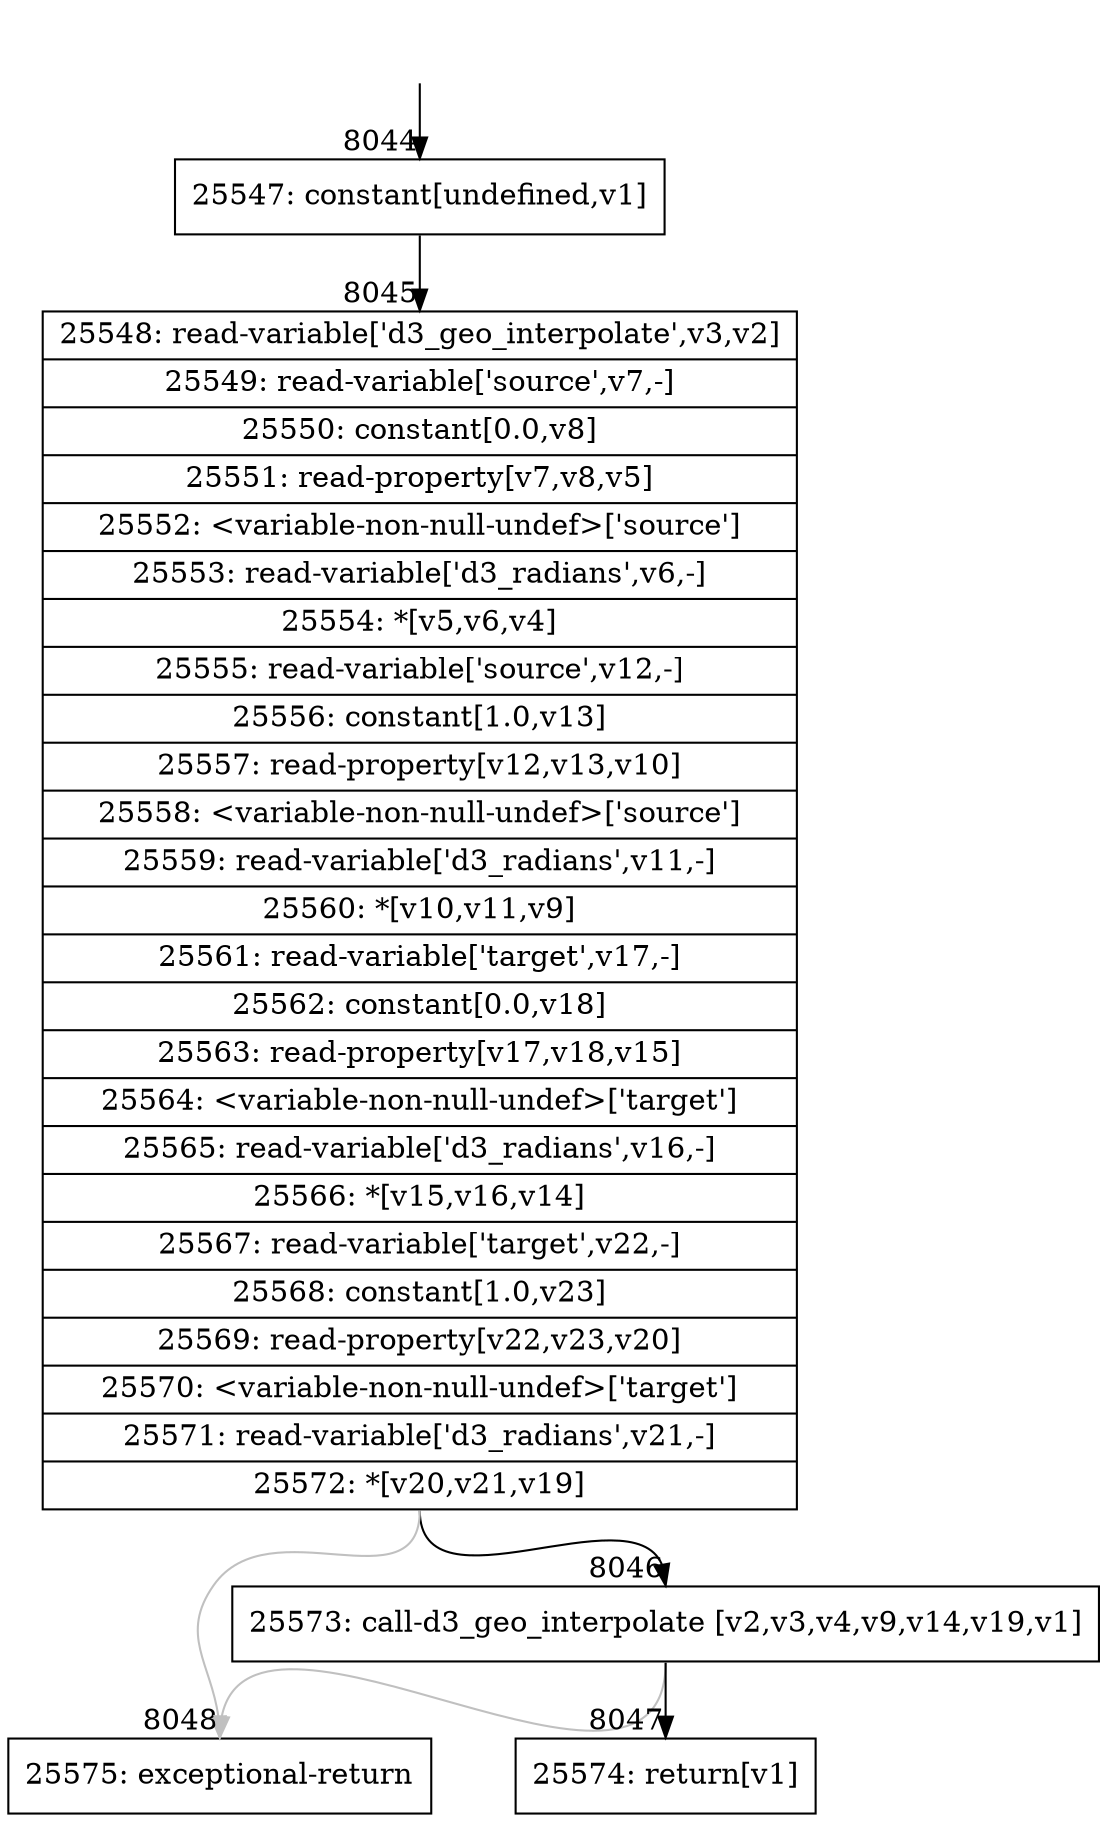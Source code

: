 digraph {
rankdir="TD"
BB_entry761[shape=none,label=""];
BB_entry761 -> BB8044 [tailport=s, headport=n, headlabel="    8044"]
BB8044 [shape=record label="{25547: constant[undefined,v1]}" ] 
BB8044 -> BB8045 [tailport=s, headport=n, headlabel="      8045"]
BB8045 [shape=record label="{25548: read-variable['d3_geo_interpolate',v3,v2]|25549: read-variable['source',v7,-]|25550: constant[0.0,v8]|25551: read-property[v7,v8,v5]|25552: \<variable-non-null-undef\>['source']|25553: read-variable['d3_radians',v6,-]|25554: *[v5,v6,v4]|25555: read-variable['source',v12,-]|25556: constant[1.0,v13]|25557: read-property[v12,v13,v10]|25558: \<variable-non-null-undef\>['source']|25559: read-variable['d3_radians',v11,-]|25560: *[v10,v11,v9]|25561: read-variable['target',v17,-]|25562: constant[0.0,v18]|25563: read-property[v17,v18,v15]|25564: \<variable-non-null-undef\>['target']|25565: read-variable['d3_radians',v16,-]|25566: *[v15,v16,v14]|25567: read-variable['target',v22,-]|25568: constant[1.0,v23]|25569: read-property[v22,v23,v20]|25570: \<variable-non-null-undef\>['target']|25571: read-variable['d3_radians',v21,-]|25572: *[v20,v21,v19]}" ] 
BB8045 -> BB8046 [tailport=s, headport=n, headlabel="      8046"]
BB8045 -> BB8048 [tailport=s, headport=n, color=gray, headlabel="      8048"]
BB8046 [shape=record label="{25573: call-d3_geo_interpolate [v2,v3,v4,v9,v14,v19,v1]}" ] 
BB8046 -> BB8047 [tailport=s, headport=n, headlabel="      8047"]
BB8046 -> BB8048 [tailport=s, headport=n, color=gray]
BB8047 [shape=record label="{25574: return[v1]}" ] 
BB8048 [shape=record label="{25575: exceptional-return}" ] 
//#$~ 4613
}
